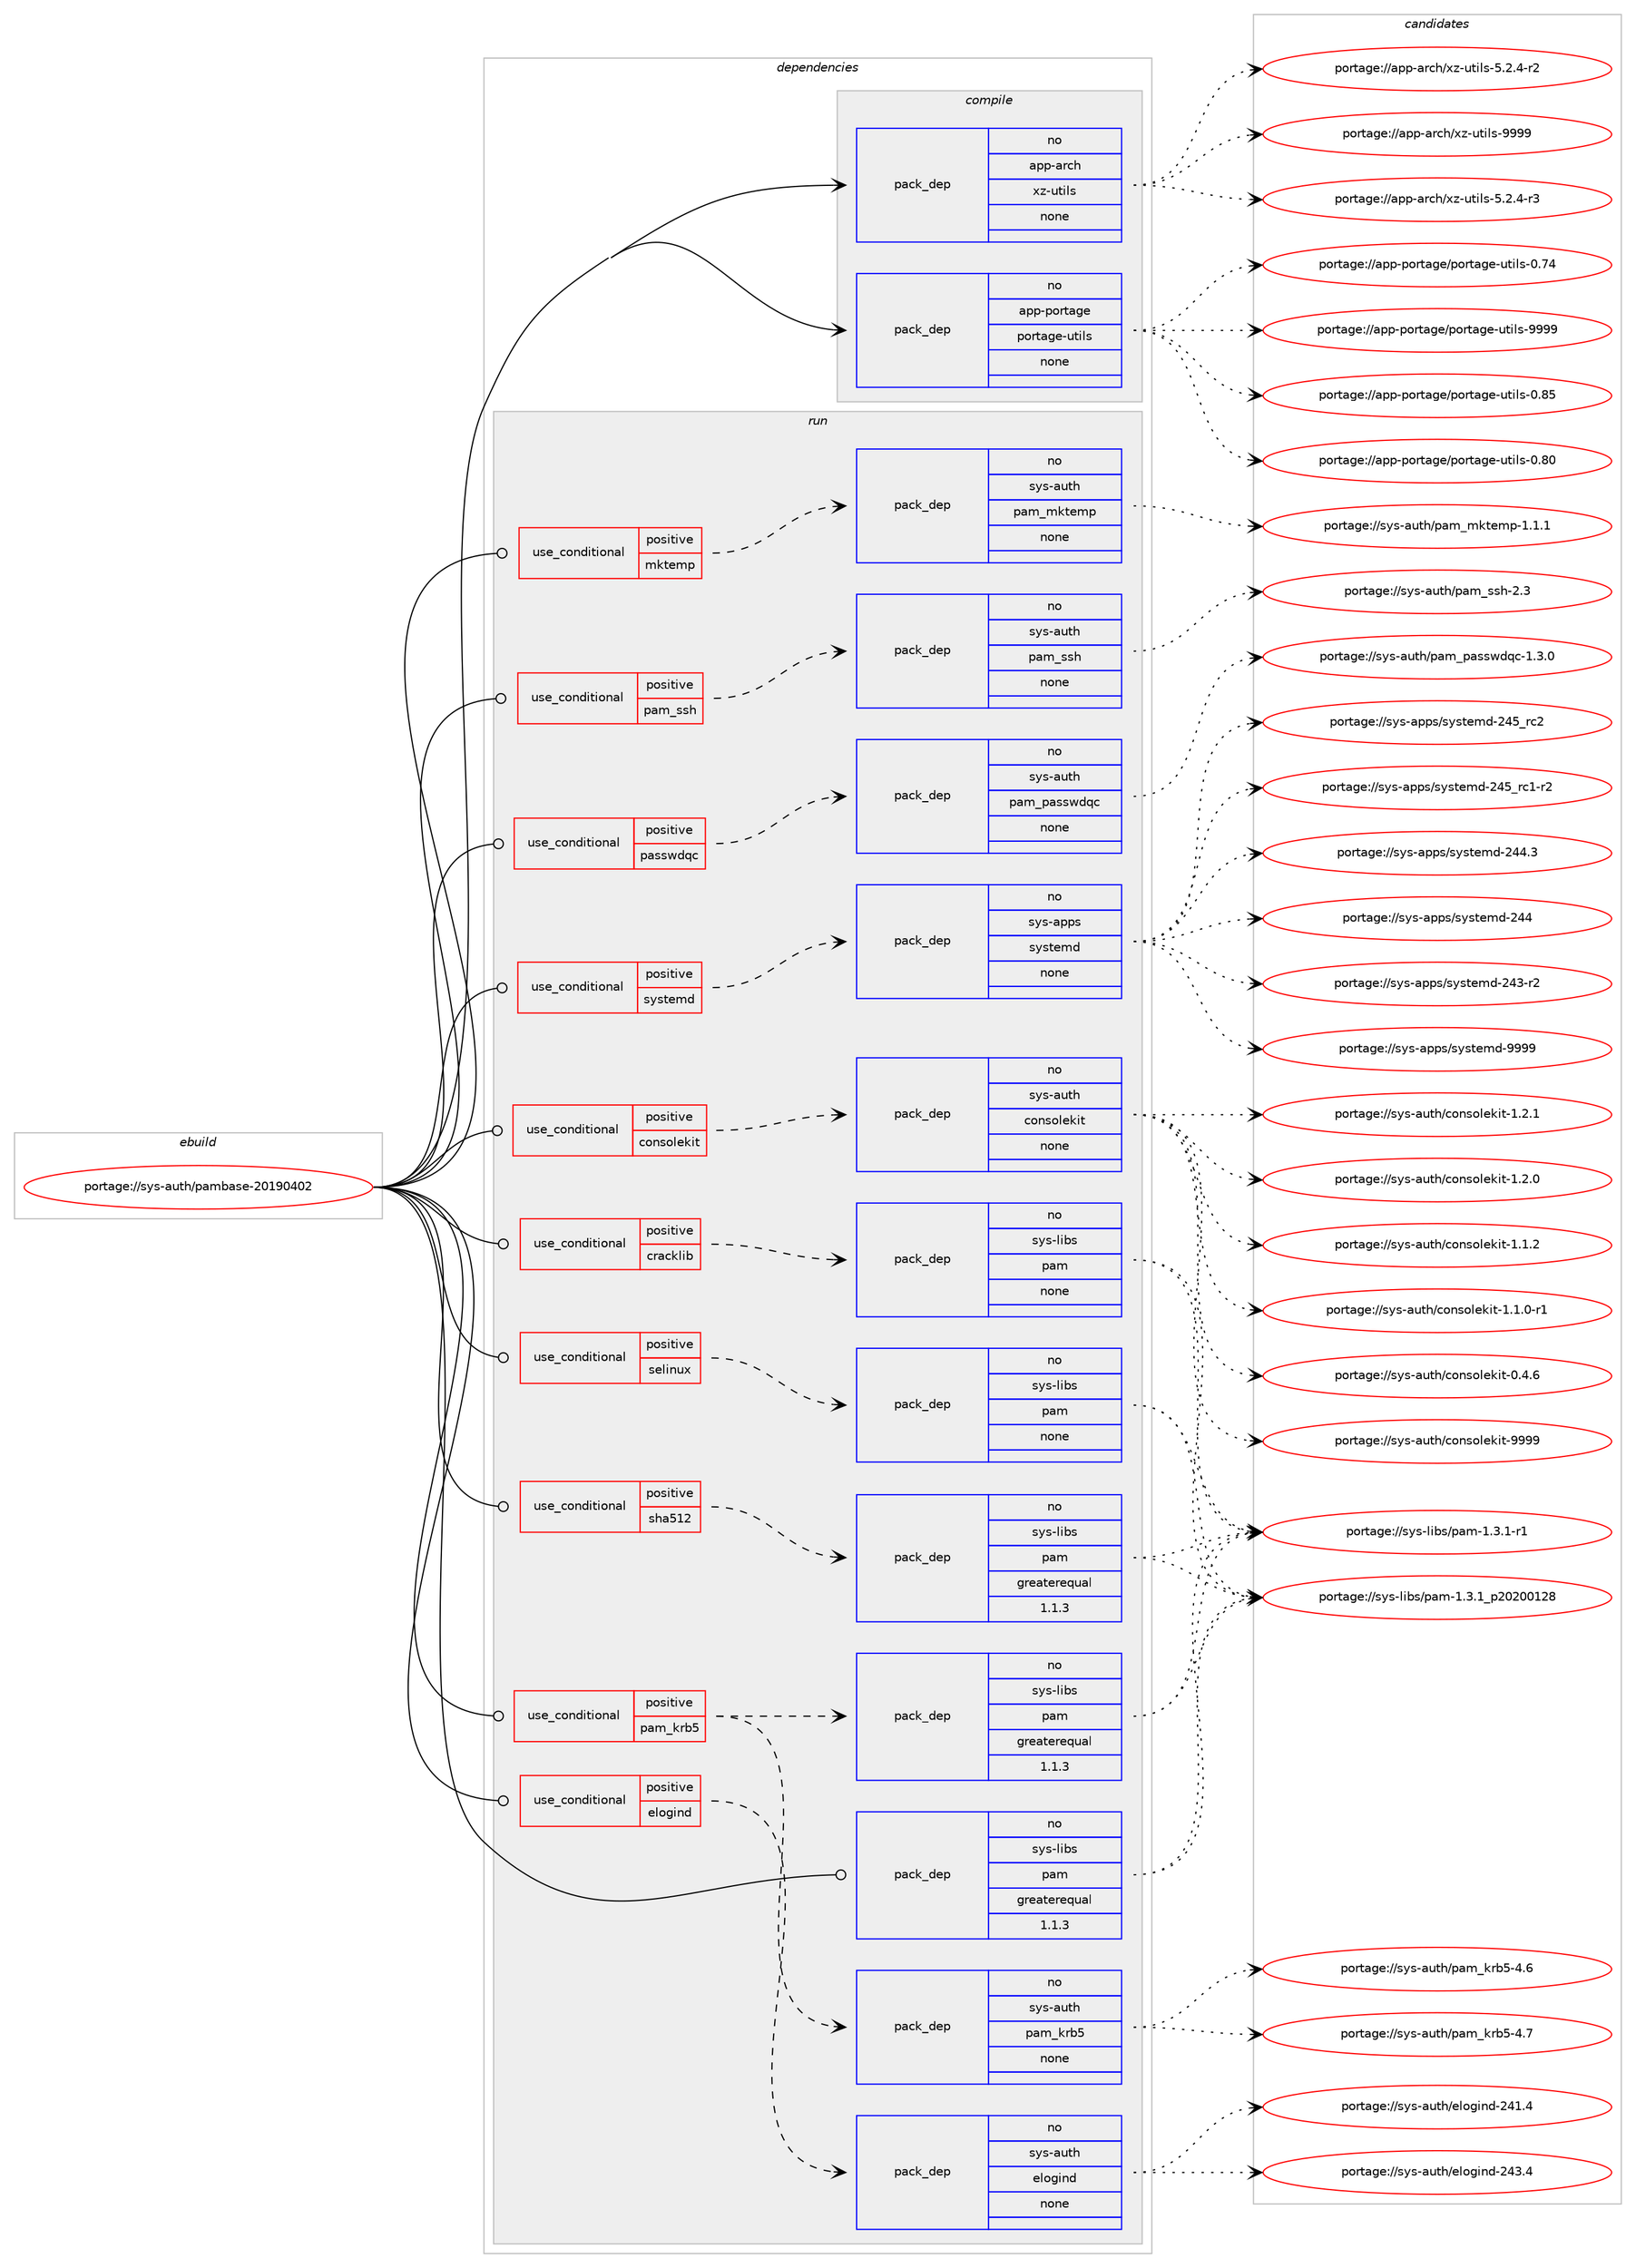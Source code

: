 digraph prolog {

# *************
# Graph options
# *************

newrank=true;
concentrate=true;
compound=true;
graph [rankdir=LR,fontname=Helvetica,fontsize=10,ranksep=1.5];#, ranksep=2.5, nodesep=0.2];
edge  [arrowhead=vee];
node  [fontname=Helvetica,fontsize=10];

# **********
# The ebuild
# **********

subgraph cluster_leftcol {
color=gray;
rank=same;
label=<<i>ebuild</i>>;
id [label="portage://sys-auth/pambase-20190402", color=red, width=4, href="../sys-auth/pambase-20190402.svg"];
}

# ****************
# The dependencies
# ****************

subgraph cluster_midcol {
color=gray;
label=<<i>dependencies</i>>;
subgraph cluster_compile {
fillcolor="#eeeeee";
style=filled;
label=<<i>compile</i>>;
subgraph pack27279 {
dependency35098 [label=<<TABLE BORDER="0" CELLBORDER="1" CELLSPACING="0" CELLPADDING="4" WIDTH="220"><TR><TD ROWSPAN="6" CELLPADDING="30">pack_dep</TD></TR><TR><TD WIDTH="110">no</TD></TR><TR><TD>app-arch</TD></TR><TR><TD>xz-utils</TD></TR><TR><TD>none</TD></TR><TR><TD></TD></TR></TABLE>>, shape=none, color=blue];
}
id:e -> dependency35098:w [weight=20,style="solid",arrowhead="vee"];
subgraph pack27280 {
dependency35099 [label=<<TABLE BORDER="0" CELLBORDER="1" CELLSPACING="0" CELLPADDING="4" WIDTH="220"><TR><TD ROWSPAN="6" CELLPADDING="30">pack_dep</TD></TR><TR><TD WIDTH="110">no</TD></TR><TR><TD>app-portage</TD></TR><TR><TD>portage-utils</TD></TR><TR><TD>none</TD></TR><TR><TD></TD></TR></TABLE>>, shape=none, color=blue];
}
id:e -> dependency35099:w [weight=20,style="solid",arrowhead="vee"];
}
subgraph cluster_compileandrun {
fillcolor="#eeeeee";
style=filled;
label=<<i>compile and run</i>>;
}
subgraph cluster_run {
fillcolor="#eeeeee";
style=filled;
label=<<i>run</i>>;
subgraph cond6945 {
dependency35100 [label=<<TABLE BORDER="0" CELLBORDER="1" CELLSPACING="0" CELLPADDING="4"><TR><TD ROWSPAN="3" CELLPADDING="10">use_conditional</TD></TR><TR><TD>positive</TD></TR><TR><TD>consolekit</TD></TR></TABLE>>, shape=none, color=red];
subgraph pack27281 {
dependency35101 [label=<<TABLE BORDER="0" CELLBORDER="1" CELLSPACING="0" CELLPADDING="4" WIDTH="220"><TR><TD ROWSPAN="6" CELLPADDING="30">pack_dep</TD></TR><TR><TD WIDTH="110">no</TD></TR><TR><TD>sys-auth</TD></TR><TR><TD>consolekit</TD></TR><TR><TD>none</TD></TR><TR><TD></TD></TR></TABLE>>, shape=none, color=blue];
}
dependency35100:e -> dependency35101:w [weight=20,style="dashed",arrowhead="vee"];
}
id:e -> dependency35100:w [weight=20,style="solid",arrowhead="odot"];
subgraph cond6946 {
dependency35102 [label=<<TABLE BORDER="0" CELLBORDER="1" CELLSPACING="0" CELLPADDING="4"><TR><TD ROWSPAN="3" CELLPADDING="10">use_conditional</TD></TR><TR><TD>positive</TD></TR><TR><TD>cracklib</TD></TR></TABLE>>, shape=none, color=red];
subgraph pack27282 {
dependency35103 [label=<<TABLE BORDER="0" CELLBORDER="1" CELLSPACING="0" CELLPADDING="4" WIDTH="220"><TR><TD ROWSPAN="6" CELLPADDING="30">pack_dep</TD></TR><TR><TD WIDTH="110">no</TD></TR><TR><TD>sys-libs</TD></TR><TR><TD>pam</TD></TR><TR><TD>none</TD></TR><TR><TD></TD></TR></TABLE>>, shape=none, color=blue];
}
dependency35102:e -> dependency35103:w [weight=20,style="dashed",arrowhead="vee"];
}
id:e -> dependency35102:w [weight=20,style="solid",arrowhead="odot"];
subgraph cond6947 {
dependency35104 [label=<<TABLE BORDER="0" CELLBORDER="1" CELLSPACING="0" CELLPADDING="4"><TR><TD ROWSPAN="3" CELLPADDING="10">use_conditional</TD></TR><TR><TD>positive</TD></TR><TR><TD>elogind</TD></TR></TABLE>>, shape=none, color=red];
subgraph pack27283 {
dependency35105 [label=<<TABLE BORDER="0" CELLBORDER="1" CELLSPACING="0" CELLPADDING="4" WIDTH="220"><TR><TD ROWSPAN="6" CELLPADDING="30">pack_dep</TD></TR><TR><TD WIDTH="110">no</TD></TR><TR><TD>sys-auth</TD></TR><TR><TD>elogind</TD></TR><TR><TD>none</TD></TR><TR><TD></TD></TR></TABLE>>, shape=none, color=blue];
}
dependency35104:e -> dependency35105:w [weight=20,style="dashed",arrowhead="vee"];
}
id:e -> dependency35104:w [weight=20,style="solid",arrowhead="odot"];
subgraph cond6948 {
dependency35106 [label=<<TABLE BORDER="0" CELLBORDER="1" CELLSPACING="0" CELLPADDING="4"><TR><TD ROWSPAN="3" CELLPADDING="10">use_conditional</TD></TR><TR><TD>positive</TD></TR><TR><TD>mktemp</TD></TR></TABLE>>, shape=none, color=red];
subgraph pack27284 {
dependency35107 [label=<<TABLE BORDER="0" CELLBORDER="1" CELLSPACING="0" CELLPADDING="4" WIDTH="220"><TR><TD ROWSPAN="6" CELLPADDING="30">pack_dep</TD></TR><TR><TD WIDTH="110">no</TD></TR><TR><TD>sys-auth</TD></TR><TR><TD>pam_mktemp</TD></TR><TR><TD>none</TD></TR><TR><TD></TD></TR></TABLE>>, shape=none, color=blue];
}
dependency35106:e -> dependency35107:w [weight=20,style="dashed",arrowhead="vee"];
}
id:e -> dependency35106:w [weight=20,style="solid",arrowhead="odot"];
subgraph cond6949 {
dependency35108 [label=<<TABLE BORDER="0" CELLBORDER="1" CELLSPACING="0" CELLPADDING="4"><TR><TD ROWSPAN="3" CELLPADDING="10">use_conditional</TD></TR><TR><TD>positive</TD></TR><TR><TD>pam_krb5</TD></TR></TABLE>>, shape=none, color=red];
subgraph pack27285 {
dependency35109 [label=<<TABLE BORDER="0" CELLBORDER="1" CELLSPACING="0" CELLPADDING="4" WIDTH="220"><TR><TD ROWSPAN="6" CELLPADDING="30">pack_dep</TD></TR><TR><TD WIDTH="110">no</TD></TR><TR><TD>sys-libs</TD></TR><TR><TD>pam</TD></TR><TR><TD>greaterequal</TD></TR><TR><TD>1.1.3</TD></TR></TABLE>>, shape=none, color=blue];
}
dependency35108:e -> dependency35109:w [weight=20,style="dashed",arrowhead="vee"];
subgraph pack27286 {
dependency35110 [label=<<TABLE BORDER="0" CELLBORDER="1" CELLSPACING="0" CELLPADDING="4" WIDTH="220"><TR><TD ROWSPAN="6" CELLPADDING="30">pack_dep</TD></TR><TR><TD WIDTH="110">no</TD></TR><TR><TD>sys-auth</TD></TR><TR><TD>pam_krb5</TD></TR><TR><TD>none</TD></TR><TR><TD></TD></TR></TABLE>>, shape=none, color=blue];
}
dependency35108:e -> dependency35110:w [weight=20,style="dashed",arrowhead="vee"];
}
id:e -> dependency35108:w [weight=20,style="solid",arrowhead="odot"];
subgraph cond6950 {
dependency35111 [label=<<TABLE BORDER="0" CELLBORDER="1" CELLSPACING="0" CELLPADDING="4"><TR><TD ROWSPAN="3" CELLPADDING="10">use_conditional</TD></TR><TR><TD>positive</TD></TR><TR><TD>pam_ssh</TD></TR></TABLE>>, shape=none, color=red];
subgraph pack27287 {
dependency35112 [label=<<TABLE BORDER="0" CELLBORDER="1" CELLSPACING="0" CELLPADDING="4" WIDTH="220"><TR><TD ROWSPAN="6" CELLPADDING="30">pack_dep</TD></TR><TR><TD WIDTH="110">no</TD></TR><TR><TD>sys-auth</TD></TR><TR><TD>pam_ssh</TD></TR><TR><TD>none</TD></TR><TR><TD></TD></TR></TABLE>>, shape=none, color=blue];
}
dependency35111:e -> dependency35112:w [weight=20,style="dashed",arrowhead="vee"];
}
id:e -> dependency35111:w [weight=20,style="solid",arrowhead="odot"];
subgraph cond6951 {
dependency35113 [label=<<TABLE BORDER="0" CELLBORDER="1" CELLSPACING="0" CELLPADDING="4"><TR><TD ROWSPAN="3" CELLPADDING="10">use_conditional</TD></TR><TR><TD>positive</TD></TR><TR><TD>passwdqc</TD></TR></TABLE>>, shape=none, color=red];
subgraph pack27288 {
dependency35114 [label=<<TABLE BORDER="0" CELLBORDER="1" CELLSPACING="0" CELLPADDING="4" WIDTH="220"><TR><TD ROWSPAN="6" CELLPADDING="30">pack_dep</TD></TR><TR><TD WIDTH="110">no</TD></TR><TR><TD>sys-auth</TD></TR><TR><TD>pam_passwdqc</TD></TR><TR><TD>none</TD></TR><TR><TD></TD></TR></TABLE>>, shape=none, color=blue];
}
dependency35113:e -> dependency35114:w [weight=20,style="dashed",arrowhead="vee"];
}
id:e -> dependency35113:w [weight=20,style="solid",arrowhead="odot"];
subgraph cond6952 {
dependency35115 [label=<<TABLE BORDER="0" CELLBORDER="1" CELLSPACING="0" CELLPADDING="4"><TR><TD ROWSPAN="3" CELLPADDING="10">use_conditional</TD></TR><TR><TD>positive</TD></TR><TR><TD>selinux</TD></TR></TABLE>>, shape=none, color=red];
subgraph pack27289 {
dependency35116 [label=<<TABLE BORDER="0" CELLBORDER="1" CELLSPACING="0" CELLPADDING="4" WIDTH="220"><TR><TD ROWSPAN="6" CELLPADDING="30">pack_dep</TD></TR><TR><TD WIDTH="110">no</TD></TR><TR><TD>sys-libs</TD></TR><TR><TD>pam</TD></TR><TR><TD>none</TD></TR><TR><TD></TD></TR></TABLE>>, shape=none, color=blue];
}
dependency35115:e -> dependency35116:w [weight=20,style="dashed",arrowhead="vee"];
}
id:e -> dependency35115:w [weight=20,style="solid",arrowhead="odot"];
subgraph cond6953 {
dependency35117 [label=<<TABLE BORDER="0" CELLBORDER="1" CELLSPACING="0" CELLPADDING="4"><TR><TD ROWSPAN="3" CELLPADDING="10">use_conditional</TD></TR><TR><TD>positive</TD></TR><TR><TD>sha512</TD></TR></TABLE>>, shape=none, color=red];
subgraph pack27290 {
dependency35118 [label=<<TABLE BORDER="0" CELLBORDER="1" CELLSPACING="0" CELLPADDING="4" WIDTH="220"><TR><TD ROWSPAN="6" CELLPADDING="30">pack_dep</TD></TR><TR><TD WIDTH="110">no</TD></TR><TR><TD>sys-libs</TD></TR><TR><TD>pam</TD></TR><TR><TD>greaterequal</TD></TR><TR><TD>1.1.3</TD></TR></TABLE>>, shape=none, color=blue];
}
dependency35117:e -> dependency35118:w [weight=20,style="dashed",arrowhead="vee"];
}
id:e -> dependency35117:w [weight=20,style="solid",arrowhead="odot"];
subgraph cond6954 {
dependency35119 [label=<<TABLE BORDER="0" CELLBORDER="1" CELLSPACING="0" CELLPADDING="4"><TR><TD ROWSPAN="3" CELLPADDING="10">use_conditional</TD></TR><TR><TD>positive</TD></TR><TR><TD>systemd</TD></TR></TABLE>>, shape=none, color=red];
subgraph pack27291 {
dependency35120 [label=<<TABLE BORDER="0" CELLBORDER="1" CELLSPACING="0" CELLPADDING="4" WIDTH="220"><TR><TD ROWSPAN="6" CELLPADDING="30">pack_dep</TD></TR><TR><TD WIDTH="110">no</TD></TR><TR><TD>sys-apps</TD></TR><TR><TD>systemd</TD></TR><TR><TD>none</TD></TR><TR><TD></TD></TR></TABLE>>, shape=none, color=blue];
}
dependency35119:e -> dependency35120:w [weight=20,style="dashed",arrowhead="vee"];
}
id:e -> dependency35119:w [weight=20,style="solid",arrowhead="odot"];
subgraph pack27292 {
dependency35121 [label=<<TABLE BORDER="0" CELLBORDER="1" CELLSPACING="0" CELLPADDING="4" WIDTH="220"><TR><TD ROWSPAN="6" CELLPADDING="30">pack_dep</TD></TR><TR><TD WIDTH="110">no</TD></TR><TR><TD>sys-libs</TD></TR><TR><TD>pam</TD></TR><TR><TD>greaterequal</TD></TR><TR><TD>1.1.3</TD></TR></TABLE>>, shape=none, color=blue];
}
id:e -> dependency35121:w [weight=20,style="solid",arrowhead="odot"];
}
}

# **************
# The candidates
# **************

subgraph cluster_choices {
rank=same;
color=gray;
label=<<i>candidates</i>>;

subgraph choice27279 {
color=black;
nodesep=1;
choice9711211245971149910447120122451171161051081154557575757 [label="portage://app-arch/xz-utils-9999", color=red, width=4,href="../app-arch/xz-utils-9999.svg"];
choice9711211245971149910447120122451171161051081154553465046524511451 [label="portage://app-arch/xz-utils-5.2.4-r3", color=red, width=4,href="../app-arch/xz-utils-5.2.4-r3.svg"];
choice9711211245971149910447120122451171161051081154553465046524511450 [label="portage://app-arch/xz-utils-5.2.4-r2", color=red, width=4,href="../app-arch/xz-utils-5.2.4-r2.svg"];
dependency35098:e -> choice9711211245971149910447120122451171161051081154557575757:w [style=dotted,weight="100"];
dependency35098:e -> choice9711211245971149910447120122451171161051081154553465046524511451:w [style=dotted,weight="100"];
dependency35098:e -> choice9711211245971149910447120122451171161051081154553465046524511450:w [style=dotted,weight="100"];
}
subgraph choice27280 {
color=black;
nodesep=1;
choice9711211245112111114116971031014711211111411697103101451171161051081154557575757 [label="portage://app-portage/portage-utils-9999", color=red, width=4,href="../app-portage/portage-utils-9999.svg"];
choice9711211245112111114116971031014711211111411697103101451171161051081154548465653 [label="portage://app-portage/portage-utils-0.85", color=red, width=4,href="../app-portage/portage-utils-0.85.svg"];
choice9711211245112111114116971031014711211111411697103101451171161051081154548465648 [label="portage://app-portage/portage-utils-0.80", color=red, width=4,href="../app-portage/portage-utils-0.80.svg"];
choice9711211245112111114116971031014711211111411697103101451171161051081154548465552 [label="portage://app-portage/portage-utils-0.74", color=red, width=4,href="../app-portage/portage-utils-0.74.svg"];
dependency35099:e -> choice9711211245112111114116971031014711211111411697103101451171161051081154557575757:w [style=dotted,weight="100"];
dependency35099:e -> choice9711211245112111114116971031014711211111411697103101451171161051081154548465653:w [style=dotted,weight="100"];
dependency35099:e -> choice9711211245112111114116971031014711211111411697103101451171161051081154548465648:w [style=dotted,weight="100"];
dependency35099:e -> choice9711211245112111114116971031014711211111411697103101451171161051081154548465552:w [style=dotted,weight="100"];
}
subgraph choice27281 {
color=black;
nodesep=1;
choice115121115459711711610447991111101151111081011071051164557575757 [label="portage://sys-auth/consolekit-9999", color=red, width=4,href="../sys-auth/consolekit-9999.svg"];
choice11512111545971171161044799111110115111108101107105116454946504649 [label="portage://sys-auth/consolekit-1.2.1", color=red, width=4,href="../sys-auth/consolekit-1.2.1.svg"];
choice11512111545971171161044799111110115111108101107105116454946504648 [label="portage://sys-auth/consolekit-1.2.0", color=red, width=4,href="../sys-auth/consolekit-1.2.0.svg"];
choice11512111545971171161044799111110115111108101107105116454946494650 [label="portage://sys-auth/consolekit-1.1.2", color=red, width=4,href="../sys-auth/consolekit-1.1.2.svg"];
choice115121115459711711610447991111101151111081011071051164549464946484511449 [label="portage://sys-auth/consolekit-1.1.0-r1", color=red, width=4,href="../sys-auth/consolekit-1.1.0-r1.svg"];
choice11512111545971171161044799111110115111108101107105116454846524654 [label="portage://sys-auth/consolekit-0.4.6", color=red, width=4,href="../sys-auth/consolekit-0.4.6.svg"];
dependency35101:e -> choice115121115459711711610447991111101151111081011071051164557575757:w [style=dotted,weight="100"];
dependency35101:e -> choice11512111545971171161044799111110115111108101107105116454946504649:w [style=dotted,weight="100"];
dependency35101:e -> choice11512111545971171161044799111110115111108101107105116454946504648:w [style=dotted,weight="100"];
dependency35101:e -> choice11512111545971171161044799111110115111108101107105116454946494650:w [style=dotted,weight="100"];
dependency35101:e -> choice115121115459711711610447991111101151111081011071051164549464946484511449:w [style=dotted,weight="100"];
dependency35101:e -> choice11512111545971171161044799111110115111108101107105116454846524654:w [style=dotted,weight="100"];
}
subgraph choice27282 {
color=black;
nodesep=1;
choice11512111545108105981154711297109454946514649951125048504848495056 [label="portage://sys-libs/pam-1.3.1_p20200128", color=red, width=4,href="../sys-libs/pam-1.3.1_p20200128.svg"];
choice115121115451081059811547112971094549465146494511449 [label="portage://sys-libs/pam-1.3.1-r1", color=red, width=4,href="../sys-libs/pam-1.3.1-r1.svg"];
dependency35103:e -> choice11512111545108105981154711297109454946514649951125048504848495056:w [style=dotted,weight="100"];
dependency35103:e -> choice115121115451081059811547112971094549465146494511449:w [style=dotted,weight="100"];
}
subgraph choice27283 {
color=black;
nodesep=1;
choice115121115459711711610447101108111103105110100455052514652 [label="portage://sys-auth/elogind-243.4", color=red, width=4,href="../sys-auth/elogind-243.4.svg"];
choice115121115459711711610447101108111103105110100455052494652 [label="portage://sys-auth/elogind-241.4", color=red, width=4,href="../sys-auth/elogind-241.4.svg"];
dependency35105:e -> choice115121115459711711610447101108111103105110100455052514652:w [style=dotted,weight="100"];
dependency35105:e -> choice115121115459711711610447101108111103105110100455052494652:w [style=dotted,weight="100"];
}
subgraph choice27284 {
color=black;
nodesep=1;
choice1151211154597117116104471129710995109107116101109112454946494649 [label="portage://sys-auth/pam_mktemp-1.1.1", color=red, width=4,href="../sys-auth/pam_mktemp-1.1.1.svg"];
dependency35107:e -> choice1151211154597117116104471129710995109107116101109112454946494649:w [style=dotted,weight="100"];
}
subgraph choice27285 {
color=black;
nodesep=1;
choice11512111545108105981154711297109454946514649951125048504848495056 [label="portage://sys-libs/pam-1.3.1_p20200128", color=red, width=4,href="../sys-libs/pam-1.3.1_p20200128.svg"];
choice115121115451081059811547112971094549465146494511449 [label="portage://sys-libs/pam-1.3.1-r1", color=red, width=4,href="../sys-libs/pam-1.3.1-r1.svg"];
dependency35109:e -> choice11512111545108105981154711297109454946514649951125048504848495056:w [style=dotted,weight="100"];
dependency35109:e -> choice115121115451081059811547112971094549465146494511449:w [style=dotted,weight="100"];
}
subgraph choice27286 {
color=black;
nodesep=1;
choice1151211154597117116104471129710995107114985345524655 [label="portage://sys-auth/pam_krb5-4.7", color=red, width=4,href="../sys-auth/pam_krb5-4.7.svg"];
choice1151211154597117116104471129710995107114985345524654 [label="portage://sys-auth/pam_krb5-4.6", color=red, width=4,href="../sys-auth/pam_krb5-4.6.svg"];
dependency35110:e -> choice1151211154597117116104471129710995107114985345524655:w [style=dotted,weight="100"];
dependency35110:e -> choice1151211154597117116104471129710995107114985345524654:w [style=dotted,weight="100"];
}
subgraph choice27287 {
color=black;
nodesep=1;
choice115121115459711711610447112971099511511510445504651 [label="portage://sys-auth/pam_ssh-2.3", color=red, width=4,href="../sys-auth/pam_ssh-2.3.svg"];
dependency35112:e -> choice115121115459711711610447112971099511511510445504651:w [style=dotted,weight="100"];
}
subgraph choice27288 {
color=black;
nodesep=1;
choice11512111545971171161044711297109951129711511511910011399454946514648 [label="portage://sys-auth/pam_passwdqc-1.3.0", color=red, width=4,href="../sys-auth/pam_passwdqc-1.3.0.svg"];
dependency35114:e -> choice11512111545971171161044711297109951129711511511910011399454946514648:w [style=dotted,weight="100"];
}
subgraph choice27289 {
color=black;
nodesep=1;
choice11512111545108105981154711297109454946514649951125048504848495056 [label="portage://sys-libs/pam-1.3.1_p20200128", color=red, width=4,href="../sys-libs/pam-1.3.1_p20200128.svg"];
choice115121115451081059811547112971094549465146494511449 [label="portage://sys-libs/pam-1.3.1-r1", color=red, width=4,href="../sys-libs/pam-1.3.1-r1.svg"];
dependency35116:e -> choice11512111545108105981154711297109454946514649951125048504848495056:w [style=dotted,weight="100"];
dependency35116:e -> choice115121115451081059811547112971094549465146494511449:w [style=dotted,weight="100"];
}
subgraph choice27290 {
color=black;
nodesep=1;
choice11512111545108105981154711297109454946514649951125048504848495056 [label="portage://sys-libs/pam-1.3.1_p20200128", color=red, width=4,href="../sys-libs/pam-1.3.1_p20200128.svg"];
choice115121115451081059811547112971094549465146494511449 [label="portage://sys-libs/pam-1.3.1-r1", color=red, width=4,href="../sys-libs/pam-1.3.1-r1.svg"];
dependency35118:e -> choice11512111545108105981154711297109454946514649951125048504848495056:w [style=dotted,weight="100"];
dependency35118:e -> choice115121115451081059811547112971094549465146494511449:w [style=dotted,weight="100"];
}
subgraph choice27291 {
color=black;
nodesep=1;
choice1151211154597112112115471151211151161011091004557575757 [label="portage://sys-apps/systemd-9999", color=red, width=4,href="../sys-apps/systemd-9999.svg"];
choice11512111545971121121154711512111511610110910045505253951149950 [label="portage://sys-apps/systemd-245_rc2", color=red, width=4,href="../sys-apps/systemd-245_rc2.svg"];
choice115121115459711211211547115121115116101109100455052539511499494511450 [label="portage://sys-apps/systemd-245_rc1-r2", color=red, width=4,href="../sys-apps/systemd-245_rc1-r2.svg"];
choice115121115459711211211547115121115116101109100455052524651 [label="portage://sys-apps/systemd-244.3", color=red, width=4,href="../sys-apps/systemd-244.3.svg"];
choice11512111545971121121154711512111511610110910045505252 [label="portage://sys-apps/systemd-244", color=red, width=4,href="../sys-apps/systemd-244.svg"];
choice115121115459711211211547115121115116101109100455052514511450 [label="portage://sys-apps/systemd-243-r2", color=red, width=4,href="../sys-apps/systemd-243-r2.svg"];
dependency35120:e -> choice1151211154597112112115471151211151161011091004557575757:w [style=dotted,weight="100"];
dependency35120:e -> choice11512111545971121121154711512111511610110910045505253951149950:w [style=dotted,weight="100"];
dependency35120:e -> choice115121115459711211211547115121115116101109100455052539511499494511450:w [style=dotted,weight="100"];
dependency35120:e -> choice115121115459711211211547115121115116101109100455052524651:w [style=dotted,weight="100"];
dependency35120:e -> choice11512111545971121121154711512111511610110910045505252:w [style=dotted,weight="100"];
dependency35120:e -> choice115121115459711211211547115121115116101109100455052514511450:w [style=dotted,weight="100"];
}
subgraph choice27292 {
color=black;
nodesep=1;
choice11512111545108105981154711297109454946514649951125048504848495056 [label="portage://sys-libs/pam-1.3.1_p20200128", color=red, width=4,href="../sys-libs/pam-1.3.1_p20200128.svg"];
choice115121115451081059811547112971094549465146494511449 [label="portage://sys-libs/pam-1.3.1-r1", color=red, width=4,href="../sys-libs/pam-1.3.1-r1.svg"];
dependency35121:e -> choice11512111545108105981154711297109454946514649951125048504848495056:w [style=dotted,weight="100"];
dependency35121:e -> choice115121115451081059811547112971094549465146494511449:w [style=dotted,weight="100"];
}
}

}
